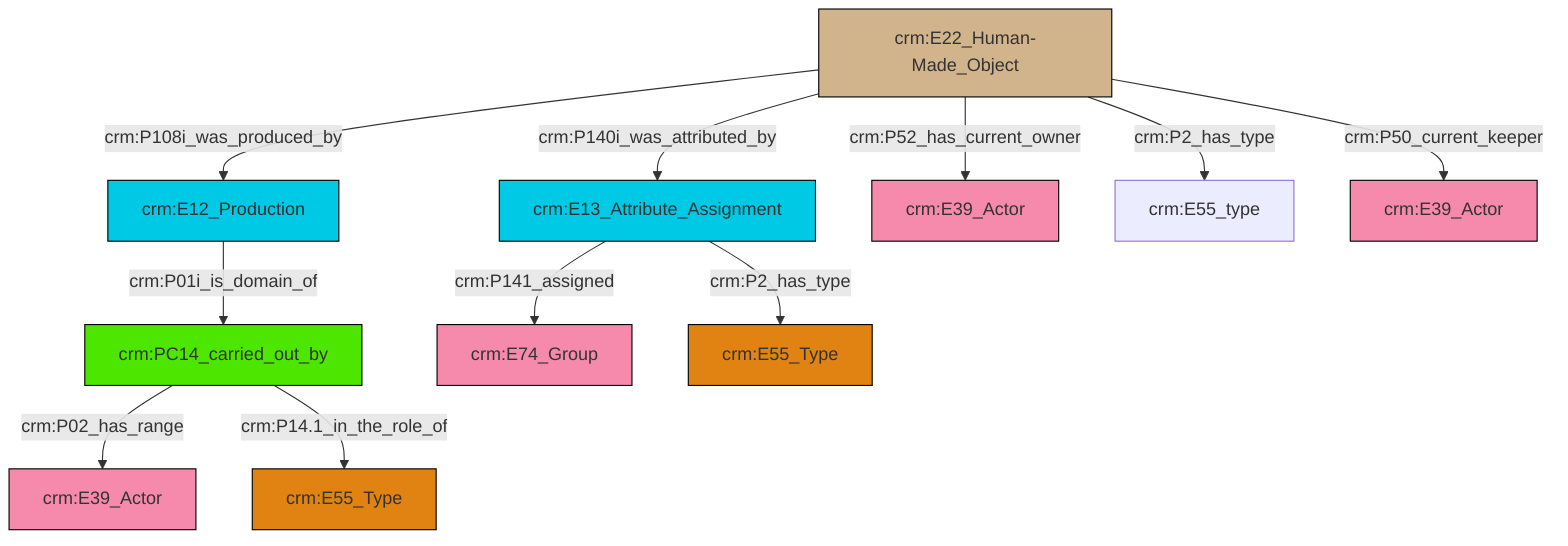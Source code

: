 graph TD
classDef Literal fill:#f2f2f2,stroke:#000000;
classDef CRM_Entity fill:#FFFFFF,stroke:#000000;
classDef Temporal_Entity fill:#00C9E6, stroke:#000000;
classDef Type fill:#E18312, stroke:#000000;
classDef Time-Span fill:#2C9C91, stroke:#000000;
classDef Appellation fill:#FFEB7F, stroke:#000000;
classDef Place fill:#008836, stroke:#000000;
classDef Persistent_Item fill:#B266B2, stroke:#000000;
classDef Conceptual_Object fill:#FFD700, stroke:#000000;
classDef Physical_Thing fill:#D2B48C, stroke:#000000;
classDef Actor fill:#f58aad, stroke:#000000;
classDef PC_Classes fill:#4ce600, stroke:#000000;
classDef Multi fill:#cccccc,stroke:#000000;

0["crm:PC14_carried_out_by"]:::PC_Classes -->|crm:P02_has_range| 1["crm:E39_Actor"]:::Actor
4["crm:E12_Production"]:::Temporal_Entity -->|crm:P01i_is_domain_of| 0["crm:PC14_carried_out_by"]:::PC_Classes
5["crm:E22_Human-Made_Object"]:::Physical_Thing -->|crm:P52_has_current_owner| 6["crm:E39_Actor"]:::Actor
2["crm:E13_Attribute_Assignment"]:::Temporal_Entity -->|crm:P141_assigned| 7["crm:E74_Group"]:::Actor
5["crm:E22_Human-Made_Object"]:::Physical_Thing -->|crm:P2_has_type| 8["crm:E55_type"]:::Default
5["crm:E22_Human-Made_Object"]:::Physical_Thing -->|crm:P50_current_keeper| 10["crm:E39_Actor"]:::Actor
2["crm:E13_Attribute_Assignment"]:::Temporal_Entity -->|crm:P2_has_type| 11["crm:E55_Type"]:::Type
0["crm:PC14_carried_out_by"]:::PC_Classes -->|crm:P14.1_in_the_role_of| 14["crm:E55_Type"]:::Type
5["crm:E22_Human-Made_Object"]:::Physical_Thing -->|crm:P140i_was_attributed_by| 2["crm:E13_Attribute_Assignment"]:::Temporal_Entity
5["crm:E22_Human-Made_Object"]:::Physical_Thing -->|crm:P108i_was_produced_by| 4["crm:E12_Production"]:::Temporal_Entity
